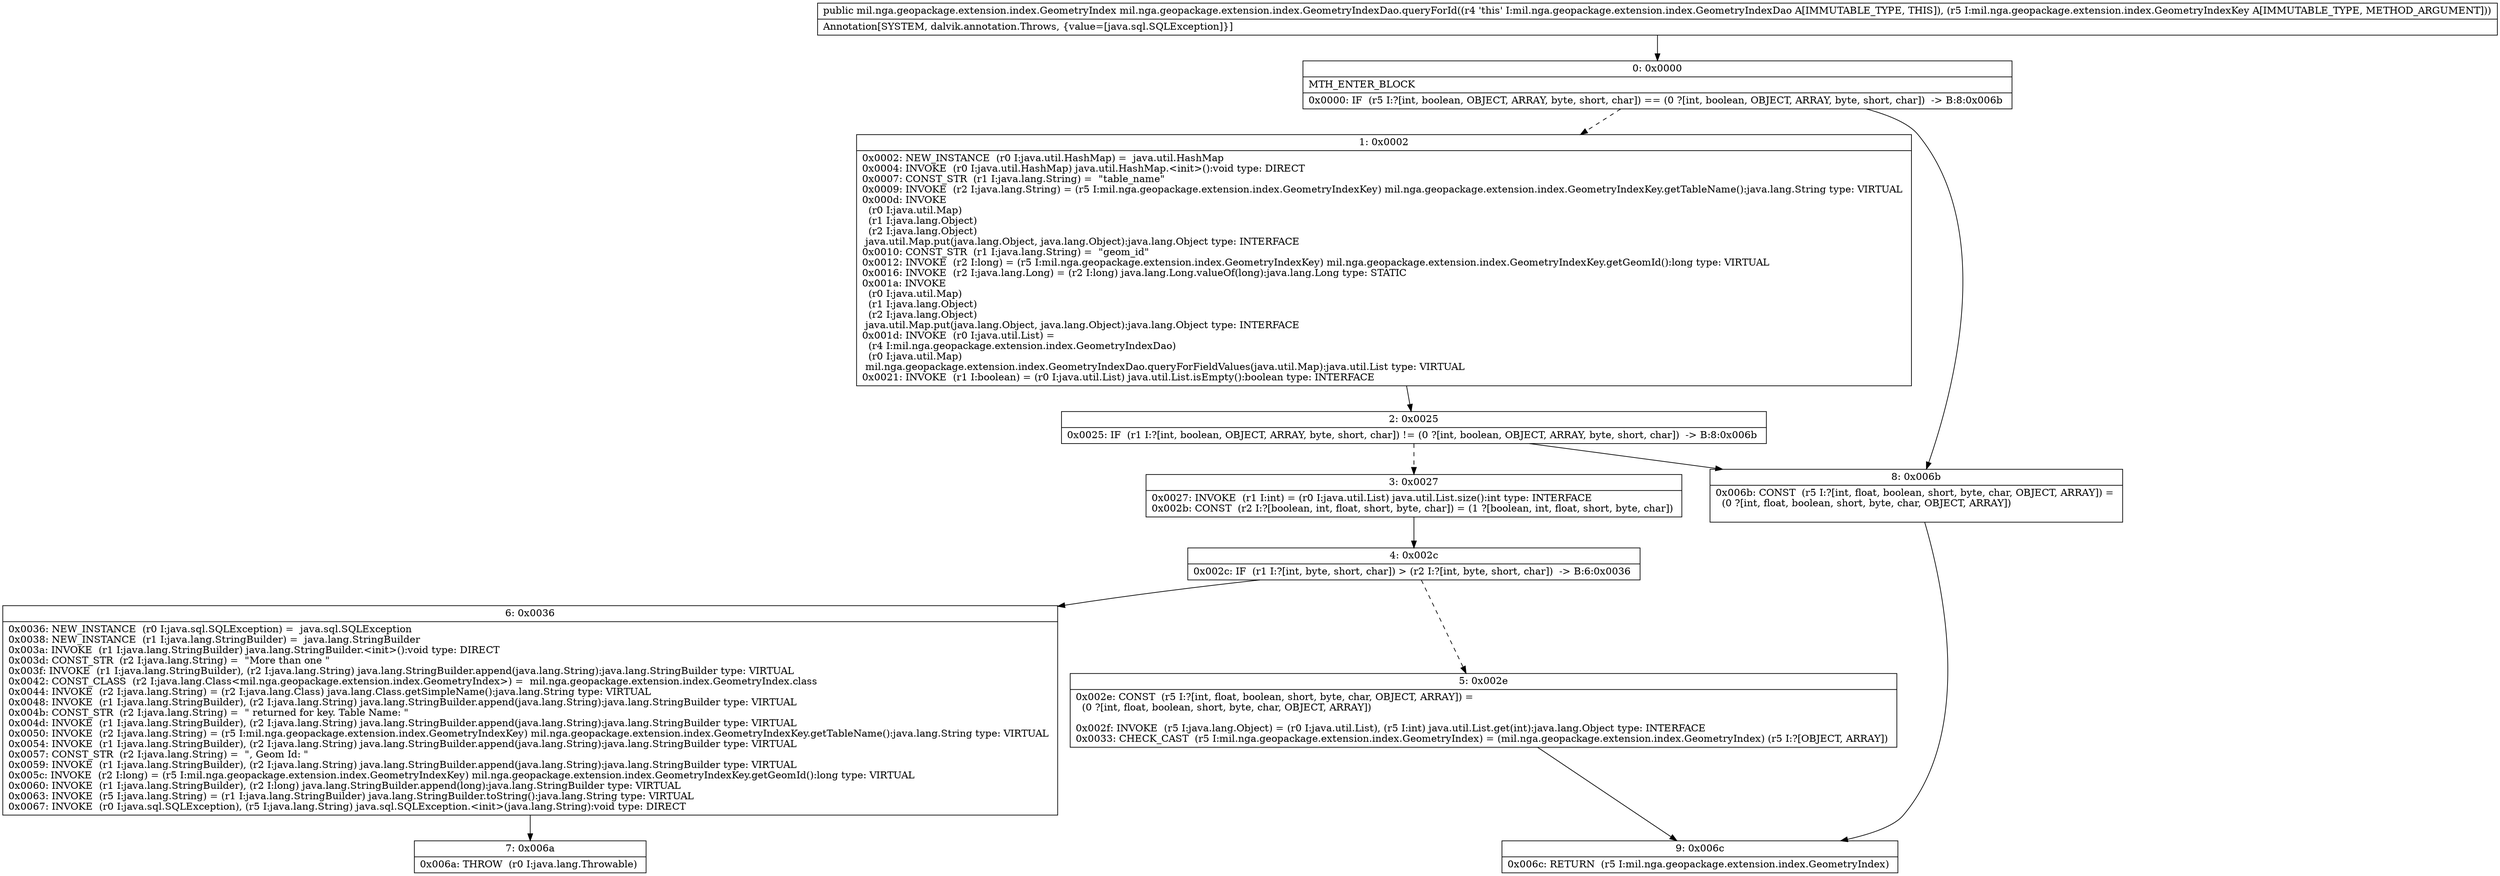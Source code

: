 digraph "CFG formil.nga.geopackage.extension.index.GeometryIndexDao.queryForId(Lmil\/nga\/geopackage\/extension\/index\/GeometryIndexKey;)Lmil\/nga\/geopackage\/extension\/index\/GeometryIndex;" {
Node_0 [shape=record,label="{0\:\ 0x0000|MTH_ENTER_BLOCK\l|0x0000: IF  (r5 I:?[int, boolean, OBJECT, ARRAY, byte, short, char]) == (0 ?[int, boolean, OBJECT, ARRAY, byte, short, char])  \-\> B:8:0x006b \l}"];
Node_1 [shape=record,label="{1\:\ 0x0002|0x0002: NEW_INSTANCE  (r0 I:java.util.HashMap) =  java.util.HashMap \l0x0004: INVOKE  (r0 I:java.util.HashMap) java.util.HashMap.\<init\>():void type: DIRECT \l0x0007: CONST_STR  (r1 I:java.lang.String) =  \"table_name\" \l0x0009: INVOKE  (r2 I:java.lang.String) = (r5 I:mil.nga.geopackage.extension.index.GeometryIndexKey) mil.nga.geopackage.extension.index.GeometryIndexKey.getTableName():java.lang.String type: VIRTUAL \l0x000d: INVOKE  \l  (r0 I:java.util.Map)\l  (r1 I:java.lang.Object)\l  (r2 I:java.lang.Object)\l java.util.Map.put(java.lang.Object, java.lang.Object):java.lang.Object type: INTERFACE \l0x0010: CONST_STR  (r1 I:java.lang.String) =  \"geom_id\" \l0x0012: INVOKE  (r2 I:long) = (r5 I:mil.nga.geopackage.extension.index.GeometryIndexKey) mil.nga.geopackage.extension.index.GeometryIndexKey.getGeomId():long type: VIRTUAL \l0x0016: INVOKE  (r2 I:java.lang.Long) = (r2 I:long) java.lang.Long.valueOf(long):java.lang.Long type: STATIC \l0x001a: INVOKE  \l  (r0 I:java.util.Map)\l  (r1 I:java.lang.Object)\l  (r2 I:java.lang.Object)\l java.util.Map.put(java.lang.Object, java.lang.Object):java.lang.Object type: INTERFACE \l0x001d: INVOKE  (r0 I:java.util.List) = \l  (r4 I:mil.nga.geopackage.extension.index.GeometryIndexDao)\l  (r0 I:java.util.Map)\l mil.nga.geopackage.extension.index.GeometryIndexDao.queryForFieldValues(java.util.Map):java.util.List type: VIRTUAL \l0x0021: INVOKE  (r1 I:boolean) = (r0 I:java.util.List) java.util.List.isEmpty():boolean type: INTERFACE \l}"];
Node_2 [shape=record,label="{2\:\ 0x0025|0x0025: IF  (r1 I:?[int, boolean, OBJECT, ARRAY, byte, short, char]) != (0 ?[int, boolean, OBJECT, ARRAY, byte, short, char])  \-\> B:8:0x006b \l}"];
Node_3 [shape=record,label="{3\:\ 0x0027|0x0027: INVOKE  (r1 I:int) = (r0 I:java.util.List) java.util.List.size():int type: INTERFACE \l0x002b: CONST  (r2 I:?[boolean, int, float, short, byte, char]) = (1 ?[boolean, int, float, short, byte, char]) \l}"];
Node_4 [shape=record,label="{4\:\ 0x002c|0x002c: IF  (r1 I:?[int, byte, short, char]) \> (r2 I:?[int, byte, short, char])  \-\> B:6:0x0036 \l}"];
Node_5 [shape=record,label="{5\:\ 0x002e|0x002e: CONST  (r5 I:?[int, float, boolean, short, byte, char, OBJECT, ARRAY]) = \l  (0 ?[int, float, boolean, short, byte, char, OBJECT, ARRAY])\l \l0x002f: INVOKE  (r5 I:java.lang.Object) = (r0 I:java.util.List), (r5 I:int) java.util.List.get(int):java.lang.Object type: INTERFACE \l0x0033: CHECK_CAST  (r5 I:mil.nga.geopackage.extension.index.GeometryIndex) = (mil.nga.geopackage.extension.index.GeometryIndex) (r5 I:?[OBJECT, ARRAY]) \l}"];
Node_6 [shape=record,label="{6\:\ 0x0036|0x0036: NEW_INSTANCE  (r0 I:java.sql.SQLException) =  java.sql.SQLException \l0x0038: NEW_INSTANCE  (r1 I:java.lang.StringBuilder) =  java.lang.StringBuilder \l0x003a: INVOKE  (r1 I:java.lang.StringBuilder) java.lang.StringBuilder.\<init\>():void type: DIRECT \l0x003d: CONST_STR  (r2 I:java.lang.String) =  \"More than one \" \l0x003f: INVOKE  (r1 I:java.lang.StringBuilder), (r2 I:java.lang.String) java.lang.StringBuilder.append(java.lang.String):java.lang.StringBuilder type: VIRTUAL \l0x0042: CONST_CLASS  (r2 I:java.lang.Class\<mil.nga.geopackage.extension.index.GeometryIndex\>) =  mil.nga.geopackage.extension.index.GeometryIndex.class \l0x0044: INVOKE  (r2 I:java.lang.String) = (r2 I:java.lang.Class) java.lang.Class.getSimpleName():java.lang.String type: VIRTUAL \l0x0048: INVOKE  (r1 I:java.lang.StringBuilder), (r2 I:java.lang.String) java.lang.StringBuilder.append(java.lang.String):java.lang.StringBuilder type: VIRTUAL \l0x004b: CONST_STR  (r2 I:java.lang.String) =  \" returned for key. Table Name: \" \l0x004d: INVOKE  (r1 I:java.lang.StringBuilder), (r2 I:java.lang.String) java.lang.StringBuilder.append(java.lang.String):java.lang.StringBuilder type: VIRTUAL \l0x0050: INVOKE  (r2 I:java.lang.String) = (r5 I:mil.nga.geopackage.extension.index.GeometryIndexKey) mil.nga.geopackage.extension.index.GeometryIndexKey.getTableName():java.lang.String type: VIRTUAL \l0x0054: INVOKE  (r1 I:java.lang.StringBuilder), (r2 I:java.lang.String) java.lang.StringBuilder.append(java.lang.String):java.lang.StringBuilder type: VIRTUAL \l0x0057: CONST_STR  (r2 I:java.lang.String) =  \", Geom Id: \" \l0x0059: INVOKE  (r1 I:java.lang.StringBuilder), (r2 I:java.lang.String) java.lang.StringBuilder.append(java.lang.String):java.lang.StringBuilder type: VIRTUAL \l0x005c: INVOKE  (r2 I:long) = (r5 I:mil.nga.geopackage.extension.index.GeometryIndexKey) mil.nga.geopackage.extension.index.GeometryIndexKey.getGeomId():long type: VIRTUAL \l0x0060: INVOKE  (r1 I:java.lang.StringBuilder), (r2 I:long) java.lang.StringBuilder.append(long):java.lang.StringBuilder type: VIRTUAL \l0x0063: INVOKE  (r5 I:java.lang.String) = (r1 I:java.lang.StringBuilder) java.lang.StringBuilder.toString():java.lang.String type: VIRTUAL \l0x0067: INVOKE  (r0 I:java.sql.SQLException), (r5 I:java.lang.String) java.sql.SQLException.\<init\>(java.lang.String):void type: DIRECT \l}"];
Node_7 [shape=record,label="{7\:\ 0x006a|0x006a: THROW  (r0 I:java.lang.Throwable) \l}"];
Node_8 [shape=record,label="{8\:\ 0x006b|0x006b: CONST  (r5 I:?[int, float, boolean, short, byte, char, OBJECT, ARRAY]) = \l  (0 ?[int, float, boolean, short, byte, char, OBJECT, ARRAY])\l \l}"];
Node_9 [shape=record,label="{9\:\ 0x006c|0x006c: RETURN  (r5 I:mil.nga.geopackage.extension.index.GeometryIndex) \l}"];
MethodNode[shape=record,label="{public mil.nga.geopackage.extension.index.GeometryIndex mil.nga.geopackage.extension.index.GeometryIndexDao.queryForId((r4 'this' I:mil.nga.geopackage.extension.index.GeometryIndexDao A[IMMUTABLE_TYPE, THIS]), (r5 I:mil.nga.geopackage.extension.index.GeometryIndexKey A[IMMUTABLE_TYPE, METHOD_ARGUMENT]))  | Annotation[SYSTEM, dalvik.annotation.Throws, \{value=[java.sql.SQLException]\}]\l}"];
MethodNode -> Node_0;
Node_0 -> Node_1[style=dashed];
Node_0 -> Node_8;
Node_1 -> Node_2;
Node_2 -> Node_3[style=dashed];
Node_2 -> Node_8;
Node_3 -> Node_4;
Node_4 -> Node_5[style=dashed];
Node_4 -> Node_6;
Node_5 -> Node_9;
Node_6 -> Node_7;
Node_8 -> Node_9;
}

